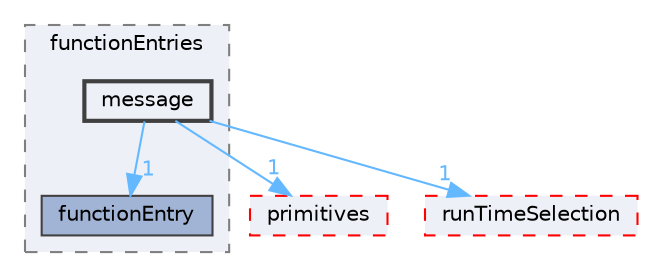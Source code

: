 digraph "src/OpenFOAM/db/dictionary/functionEntries/message"
{
 // LATEX_PDF_SIZE
  bgcolor="transparent";
  edge [fontname=Helvetica,fontsize=10,labelfontname=Helvetica,labelfontsize=10];
  node [fontname=Helvetica,fontsize=10,shape=box,height=0.2,width=0.4];
  compound=true
  subgraph clusterdir_02d80f093374efbc333e223ddfd028a9 {
    graph [ bgcolor="#edf0f7", pencolor="grey50", label="functionEntries", fontname=Helvetica,fontsize=10 style="filled,dashed", URL="dir_02d80f093374efbc333e223ddfd028a9.html",tooltip=""]
  dir_93ae320f13f2b5009a9bc00443e35e66 [label="functionEntry", fillcolor="#a2b4d6", color="grey25", style="filled", URL="dir_93ae320f13f2b5009a9bc00443e35e66.html",tooltip=""];
  dir_615a24fa2daef83bbefd51075de8be1c [label="message", fillcolor="#edf0f7", color="grey25", style="filled,bold", URL="dir_615a24fa2daef83bbefd51075de8be1c.html",tooltip=""];
  }
  dir_3e50f45338116b169052b428016851aa [label="primitives", fillcolor="#edf0f7", color="red", style="filled,dashed", URL="dir_3e50f45338116b169052b428016851aa.html",tooltip=""];
  dir_97107bb83a2a5bbfad7ddd584e3f301c [label="runTimeSelection", fillcolor="#edf0f7", color="red", style="filled,dashed", URL="dir_97107bb83a2a5bbfad7ddd584e3f301c.html",tooltip=""];
  dir_615a24fa2daef83bbefd51075de8be1c->dir_3e50f45338116b169052b428016851aa [headlabel="1", labeldistance=1.5 headhref="dir_002388_003069.html" href="dir_002388_003069.html" color="steelblue1" fontcolor="steelblue1"];
  dir_615a24fa2daef83bbefd51075de8be1c->dir_93ae320f13f2b5009a9bc00443e35e66 [headlabel="1", labeldistance=1.5 headhref="dir_002388_001513.html" href="dir_002388_001513.html" color="steelblue1" fontcolor="steelblue1"];
  dir_615a24fa2daef83bbefd51075de8be1c->dir_97107bb83a2a5bbfad7ddd584e3f301c [headlabel="1", labeldistance=1.5 headhref="dir_002388_003384.html" href="dir_002388_003384.html" color="steelblue1" fontcolor="steelblue1"];
}
